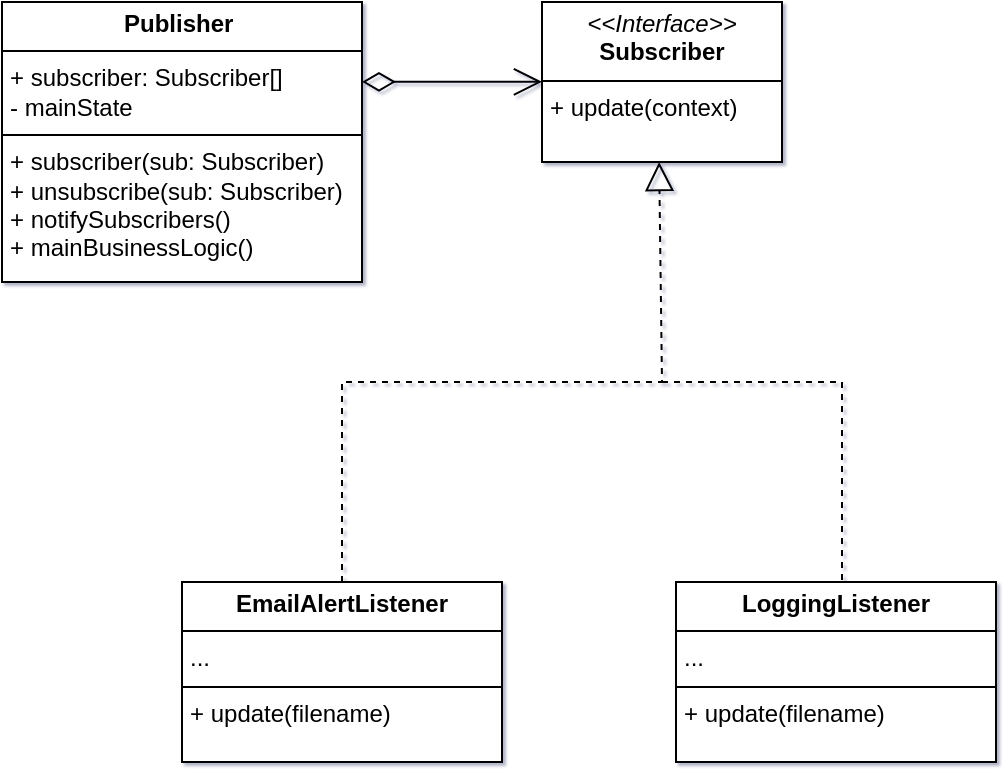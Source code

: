 <mxfile version="24.3.1" type="device">
  <diagram name="Página-1" id="fMEDOFoD8EXduvIHdM7D">
    <mxGraphModel dx="880" dy="468" grid="0" gridSize="10" guides="1" tooltips="1" connect="1" arrows="1" fold="1" page="1" pageScale="1" pageWidth="827" pageHeight="1169" math="0" shadow="1">
      <root>
        <mxCell id="0" />
        <mxCell id="1" parent="0" />
        <mxCell id="-chDTJRPYKtYVfhPQJ4H-1" value="&lt;p style=&quot;margin:0px;margin-top:4px;text-align:center;&quot;&gt;&lt;b&gt;Publisher&amp;nbsp;&lt;/b&gt;&lt;/p&gt;&lt;hr size=&quot;1&quot; style=&quot;border-style:solid;&quot;&gt;&lt;p style=&quot;margin:0px;margin-left:4px;&quot;&gt;+ subscriber: Subscriber[]&lt;/p&gt;&lt;p style=&quot;margin:0px;margin-left:4px;&quot;&gt;- mainState&lt;/p&gt;&lt;hr size=&quot;1&quot; style=&quot;border-style:solid;&quot;&gt;&lt;p style=&quot;margin:0px;margin-left:4px;&quot;&gt;+ subscriber(sub: Subscriber)&lt;/p&gt;&lt;p style=&quot;margin:0px;margin-left:4px;&quot;&gt;+ unsubscribe(sub: Subscriber)&lt;/p&gt;&lt;p style=&quot;margin:0px;margin-left:4px;&quot;&gt;+ notifySubscribers()&lt;/p&gt;&lt;p style=&quot;margin:0px;margin-left:4px;&quot;&gt;+ mainBusinessLogic()&lt;/p&gt;&lt;p style=&quot;margin:0px;margin-left:4px;&quot;&gt;&amp;nbsp;&lt;/p&gt;&lt;p style=&quot;margin:0px;margin-left:4px;&quot;&gt;&lt;br&gt;&lt;/p&gt;" style="verticalAlign=top;align=left;overflow=fill;html=1;whiteSpace=wrap;" parent="1" vertex="1">
          <mxGeometry x="330" y="350" width="180" height="140" as="geometry" />
        </mxCell>
        <mxCell id="-chDTJRPYKtYVfhPQJ4H-3" value="" style="endArrow=open;html=1;endSize=12;startArrow=diamondThin;startSize=14;startFill=0;edgeStyle=orthogonalEdgeStyle;align=left;verticalAlign=bottom;rounded=0;" parent="1" edge="1">
          <mxGeometry x="-1" y="3" relative="1" as="geometry">
            <mxPoint x="510" y="389.93" as="sourcePoint" />
            <mxPoint x="600" y="389.93" as="targetPoint" />
          </mxGeometry>
        </mxCell>
        <mxCell id="-chDTJRPYKtYVfhPQJ4H-4" value="&lt;p style=&quot;margin:0px;margin-top:4px;text-align:center;&quot;&gt;&lt;i&gt;&amp;lt;&amp;lt;Interface&amp;gt;&amp;gt;&lt;/i&gt;&lt;br&gt;&lt;b&gt;Subscriber&lt;/b&gt;&lt;/p&gt;&lt;hr size=&quot;1&quot; style=&quot;border-style:solid;&quot;&gt;&lt;p style=&quot;margin:0px;margin-left:4px;&quot;&gt;+ update(context)&lt;/p&gt;" style="verticalAlign=top;align=left;overflow=fill;html=1;whiteSpace=wrap;" parent="1" vertex="1">
          <mxGeometry x="600" y="350" width="120" height="80" as="geometry" />
        </mxCell>
        <mxCell id="-chDTJRPYKtYVfhPQJ4H-7" value="" style="endArrow=block;dashed=1;endFill=0;endSize=12;html=1;rounded=0;entryX=0.488;entryY=1.061;entryDx=0;entryDy=0;entryPerimeter=0;" parent="1" edge="1">
          <mxGeometry width="160" relative="1" as="geometry">
            <mxPoint x="500" y="640" as="sourcePoint" />
            <mxPoint x="658.56" y="430" as="targetPoint" />
            <Array as="points">
              <mxPoint x="500" y="540" />
              <mxPoint x="660" y="540" />
            </Array>
          </mxGeometry>
        </mxCell>
        <mxCell id="-chDTJRPYKtYVfhPQJ4H-12" value="" style="endArrow=none;dashed=1;html=1;rounded=0;" parent="1" edge="1">
          <mxGeometry width="50" height="50" relative="1" as="geometry">
            <mxPoint x="660" y="540" as="sourcePoint" />
            <mxPoint x="750" y="640" as="targetPoint" />
            <Array as="points">
              <mxPoint x="750" y="540" />
            </Array>
          </mxGeometry>
        </mxCell>
        <mxCell id="-chDTJRPYKtYVfhPQJ4H-13" value="&lt;p style=&quot;margin:0px;margin-top:4px;text-align:center;&quot;&gt;&lt;b&gt;EmailAlertListener&lt;/b&gt;&lt;/p&gt;&lt;hr size=&quot;1&quot; style=&quot;border-style:solid;&quot;&gt;&lt;p style=&quot;margin:0px;margin-left:4px;&quot;&gt;...&lt;/p&gt;&lt;hr size=&quot;1&quot; style=&quot;border-style:solid;&quot;&gt;&lt;p style=&quot;margin:0px;margin-left:4px;&quot;&gt;+ update(filename)&lt;/p&gt;" style="verticalAlign=top;align=left;overflow=fill;html=1;whiteSpace=wrap;" parent="1" vertex="1">
          <mxGeometry x="420" y="640" width="160" height="90" as="geometry" />
        </mxCell>
        <mxCell id="-chDTJRPYKtYVfhPQJ4H-14" value="&lt;p style=&quot;margin:0px;margin-top:4px;text-align:center;&quot;&gt;&lt;b&gt;LoggingListener&lt;/b&gt;&lt;/p&gt;&lt;hr size=&quot;1&quot; style=&quot;border-style:solid;&quot;&gt;&lt;p style=&quot;margin:0px;margin-left:4px;&quot;&gt;...&lt;/p&gt;&lt;hr size=&quot;1&quot; style=&quot;border-style:solid;&quot;&gt;&lt;p style=&quot;margin:0px;margin-left:4px;&quot;&gt;+ update(filename)&lt;br&gt;&lt;/p&gt;" style="verticalAlign=top;align=left;overflow=fill;html=1;whiteSpace=wrap;" parent="1" vertex="1">
          <mxGeometry x="667" y="640" width="160" height="90" as="geometry" />
        </mxCell>
      </root>
    </mxGraphModel>
  </diagram>
</mxfile>
